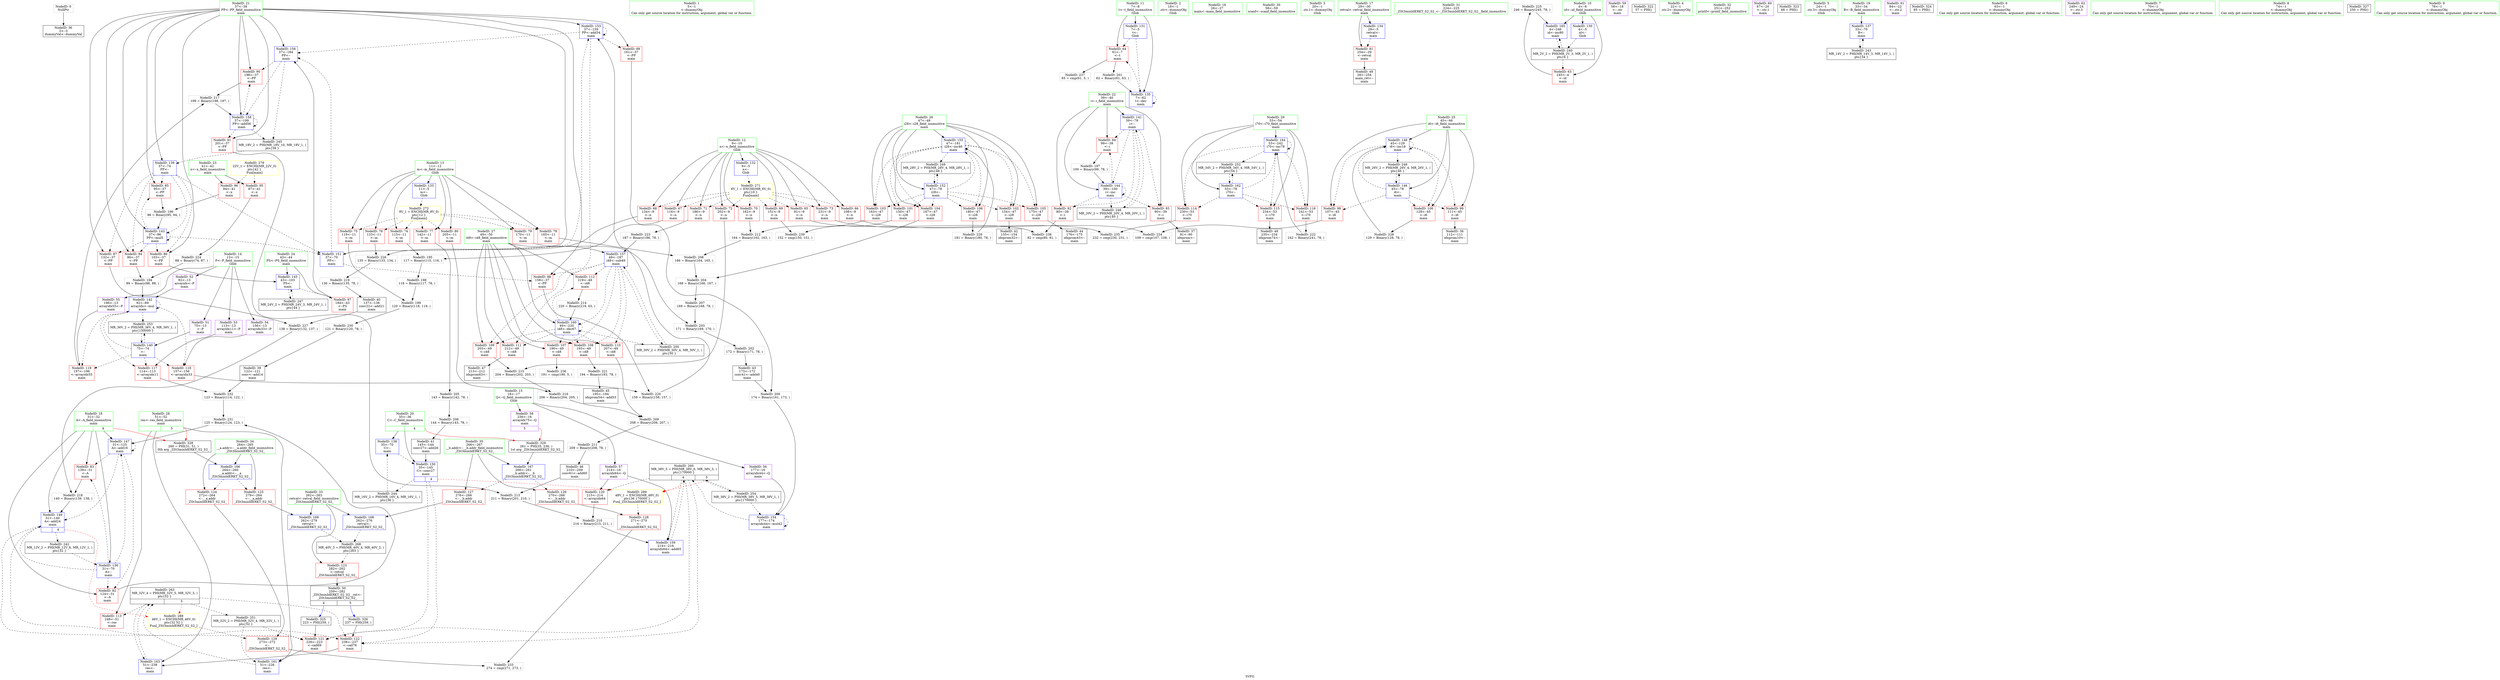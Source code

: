 digraph "SVFG" {
	label="SVFG";

	Node0x55b73edff230 [shape=record,color=grey,label="{NodeID: 0\nNullPtr}"];
	Node0x55b73edff230 -> Node0x55b73ee221e0[style=solid];
	Node0x55b73ee425a0 [shape=record,color=black,label="{NodeID: 263\nMR_32V_4 = PHI(MR_32V_5, MR_32V_3, )\npts\{52 \}\n|{|<s4>5}}"];
	Node0x55b73ee425a0 -> Node0x55b73ee239a0[style=dashed];
	Node0x55b73ee425a0 -> Node0x55b73ee28830[style=dashed];
	Node0x55b73ee425a0 -> Node0x55b73ee2aa40[style=dashed];
	Node0x55b73ee425a0 -> Node0x55b73ee3e5a0[style=dashed];
	Node0x55b73ee425a0:s4 -> Node0x55b73ee45e80[style=dashed,color=red];
	Node0x55b73ee22ca0 [shape=record,color=red,label="{NodeID: 97\n184\<--43\n\<--PS\nmain\n}"];
	Node0x55b73ee22ca0 -> Node0x55b73ee2a490[style=solid];
	Node0x55b73ee21000 [shape=record,color=green,label="{NodeID: 14\n13\<--15\nP\<--P_field_insensitive\nGlob }"];
	Node0x55b73ee21000 -> Node0x55b73ee23e60[style=solid];
	Node0x55b73ee21000 -> Node0x55b73ee23f30[style=solid];
	Node0x55b73ee21000 -> Node0x55b73ee24000[style=solid];
	Node0x55b73ee21000 -> Node0x55b73ee240d0[style=solid];
	Node0x55b73ee21000 -> Node0x55b73ee241a0[style=solid];
	Node0x55b73ee26940 [shape=record,color=grey,label="{NodeID: 194\n89 = Binary(86, 88, )\n}"];
	Node0x55b73ee26940 -> Node0x55b73ee29930[style=solid];
	Node0x55b73ee23800 [shape=record,color=red,label="{NodeID: 111\n212\<--49\n\<--i48\nmain\n}"];
	Node0x55b73ee23800 -> Node0x55b73ee22b00[style=solid];
	Node0x55b73ee21ad0 [shape=record,color=green,label="{NodeID: 28\n51\<--52\nres\<--res_field_insensitive\nmain\n|{|<s3>5}}"];
	Node0x55b73ee21ad0 -> Node0x55b73ee239a0[style=solid];
	Node0x55b73ee21ad0 -> Node0x55b73ee2a8a0[style=solid];
	Node0x55b73ee21ad0 -> Node0x55b73ee2aa40[style=solid];
	Node0x55b73ee21ad0:s3 -> Node0x55b73ee57f40[style=solid,color=red];
	Node0x55b73ee2ec40 [shape=record,color=grey,label="{NodeID: 208\n166 = Binary(164, 165, )\n}"];
	Node0x55b73ee2ec40 -> Node0x55b73ee2e640[style=solid];
	Node0x55b73ee28aa0 [shape=record,color=red,label="{NodeID: 125\n279\<--264\n\<--__a.addr\n_ZSt3minIdERKT_S2_S2_\n}"];
	Node0x55b73ee28aa0 -> Node0x55b73ee2af20[style=solid];
	Node0x55b73ee226f0 [shape=record,color=black,label="{NodeID: 42\n155\<--154\nidxprom32\<--\nmain\n}"];
	Node0x55b73ee30140 [shape=record,color=grey,label="{NodeID: 222\n242 = Binary(241, 78, )\n}"];
	Node0x55b73ee30140 -> Node0x55b73ee2ab10[style=solid];
	Node0x55b73ee296c0 [shape=record,color=blue,label="{NodeID: 139\n37\<--74\nPP\<--\nmain\n}"];
	Node0x55b73ee296c0 -> Node0x55b73ee25930[style=dashed];
	Node0x55b73ee296c0 -> Node0x55b73ee25a00[style=dashed];
	Node0x55b73ee296c0 -> Node0x55b73ee25ad0[style=dashed];
	Node0x55b73ee296c0 -> Node0x55b73ee25ba0[style=dashed];
	Node0x55b73ee296c0 -> Node0x55b73ee29a00[style=dashed];
	Node0x55b73ee296c0 -> Node0x55b73ee2a080[style=dashed];
	Node0x55b73ee24270 [shape=record,color=purple,label="{NodeID: 56\n177\<--16\narrayidx44\<--Q\nmain\n}"];
	Node0x55b73ee24270 -> Node0x55b73ee2a2f0[style=solid];
	Node0x55b73ee31640 [shape=record,color=grey,label="{NodeID: 236\n191 = cmp(190, 5, )\n}"];
	Node0x55b73ee2a220 [shape=record,color=blue,label="{NodeID: 153\n37\<--159\nPP\<--add34\nmain\n}"];
	Node0x55b73ee2a220 -> Node0x55b73ee25c70[style=dashed];
	Node0x55b73ee2a220 -> Node0x55b73ee25d40[style=dashed];
	Node0x55b73ee2a220 -> Node0x55b73ee2a220[style=dashed];
	Node0x55b73ee2a220 -> Node0x55b73ee2a490[style=dashed];
	Node0x55b73ee24dd0 [shape=record,color=red,label="{NodeID: 70\n162\<--9\n\<--n\nmain\n}"];
	Node0x55b73ee24dd0 -> Node0x55b73ee2f240[style=solid];
	Node0x55b73ee3e0a0 [shape=record,color=black,label="{NodeID: 250\nMR_30V_2 = PHI(MR_30V_4, MR_30V_1, )\npts\{50 \}\n}"];
	Node0x55b73ee3e0a0 -> Node0x55b73ee2a560[style=dashed];
	Node0x55b73ee2ad80 [shape=record,color=blue,label="{NodeID: 167\n266\<--261\n__b.addr\<--__b\n_ZSt3minIdERKT_S2_S2_\n}"];
	Node0x55b73ee2ad80 -> Node0x55b73ee28b70[style=dashed];
	Node0x55b73ee2ad80 -> Node0x55b73ee28c40[style=dashed];
	Node0x55b73ee25930 [shape=record,color=red,label="{NodeID: 84\n86\<--37\n\<--PP\nmain\n}"];
	Node0x55b73ee25930 -> Node0x55b73ee26940[style=solid];
	Node0x55b73ee02f70 [shape=record,color=green,label="{NodeID: 1\n5\<--1\n\<--dummyObj\nCan only get source location for instruction, argument, global var or function.}"];
	Node0x55b73ee22d70 [shape=record,color=red,label="{NodeID: 98\n107\<--45\n\<--i6\nmain\n}"];
	Node0x55b73ee22d70 -> Node0x55b73ee31340[style=solid];
	Node0x55b73ee21090 [shape=record,color=green,label="{NodeID: 15\n16\<--17\nQ\<--Q_field_insensitive\nGlob }"];
	Node0x55b73ee21090 -> Node0x55b73ee24270[style=solid];
	Node0x55b73ee21090 -> Node0x55b73ee24340[style=solid];
	Node0x55b73ee21090 -> Node0x55b73ee24410[style=solid];
	Node0x55b73ee26ac0 [shape=record,color=grey,label="{NodeID: 195\n117 = Binary(115, 116, )\n}"];
	Node0x55b73ee26ac0 -> Node0x55b73ee26f40[style=solid];
	Node0x55b73ee238d0 [shape=record,color=red,label="{NodeID: 112\n219\<--49\n\<--i48\nmain\n}"];
	Node0x55b73ee238d0 -> Node0x55b73ee2f540[style=solid];
	Node0x55b73ee21ba0 [shape=record,color=green,label="{NodeID: 29\n53\<--54\ni70\<--i70_field_insensitive\nmain\n}"];
	Node0x55b73ee21ba0 -> Node0x55b73ee23a70[style=solid];
	Node0x55b73ee21ba0 -> Node0x55b73ee23b40[style=solid];
	Node0x55b73ee21ba0 -> Node0x55b73ee28350[style=solid];
	Node0x55b73ee21ba0 -> Node0x55b73ee2a970[style=solid];
	Node0x55b73ee21ba0 -> Node0x55b73ee2ab10[style=solid];
	Node0x55b73ee2edc0 [shape=record,color=grey,label="{NodeID: 209\n208 = Binary(206, 207, )\n}"];
	Node0x55b73ee2edc0 -> Node0x55b73ee2f0c0[style=solid];
	Node0x55b73ee28b70 [shape=record,color=red,label="{NodeID: 126\n270\<--266\n\<--__b.addr\n_ZSt3minIdERKT_S2_S2_\n}"];
	Node0x55b73ee28b70 -> Node0x55b73ee28d10[style=solid];
	Node0x55b73ee227c0 [shape=record,color=black,label="{NodeID: 43\n173\<--172\nconv41\<--add40\nmain\n}"];
	Node0x55b73ee227c0 -> Node0x55b73ee27240[style=solid];
	Node0x55b73ee302c0 [shape=record,color=grey,label="{NodeID: 223\n187 = Binary(186, 78, )\n}"];
	Node0x55b73ee302c0 -> Node0x55b73ee2a560[style=solid];
	Node0x55b73ee29790 [shape=record,color=blue,label="{NodeID: 140\n75\<--74\n\<--\nmain\n}"];
	Node0x55b73ee29790 -> Node0x55b73ee28420[style=dashed];
	Node0x55b73ee29790 -> Node0x55b73ee284f0[style=dashed];
	Node0x55b73ee29790 -> Node0x55b73ee285c0[style=dashed];
	Node0x55b73ee29790 -> Node0x55b73ee29930[style=dashed];
	Node0x55b73ee29790 -> Node0x55b73ee3f3a0[style=dashed];
	Node0x55b73ee24340 [shape=record,color=purple,label="{NodeID: 57\n214\<--16\narrayidx64\<--Q\nmain\n}"];
	Node0x55b73ee24340 -> Node0x55b73ee28690[style=solid];
	Node0x55b73ee24340 -> Node0x55b73ee2a700[style=solid];
	Node0x55b73ee317c0 [shape=record,color=grey,label="{NodeID: 237\n65 = cmp(61, 5, )\n}"];
	Node0x55b73ee2a2f0 [shape=record,color=blue,label="{NodeID: 154\n177\<--174\narrayidx44\<--mul42\nmain\n}"];
	Node0x55b73ee2a2f0 -> Node0x55b73ee2a2f0[style=dashed];
	Node0x55b73ee2a2f0 -> Node0x55b73ee416a0[style=dashed];
	Node0x55b73ee24ea0 [shape=record,color=red,label="{NodeID: 71\n186\<--9\n\<--n\nmain\n}"];
	Node0x55b73ee24ea0 -> Node0x55b73ee302c0[style=solid];
	Node0x55b73ee3e5a0 [shape=record,color=black,label="{NodeID: 251\nMR_32V_2 = PHI(MR_32V_4, MR_32V_1, )\npts\{52 \}\n}"];
	Node0x55b73ee3e5a0 -> Node0x55b73ee28760[style=dashed];
	Node0x55b73ee3e5a0 -> Node0x55b73ee2a8a0[style=dashed];
	Node0x55b73ee2ae50 [shape=record,color=blue,label="{NodeID: 168\n262\<--276\nretval\<--\n_ZSt3minIdERKT_S2_S2_\n}"];
	Node0x55b73ee2ae50 -> Node0x55b73ee43ea0[style=dashed];
	Node0x55b73ee25a00 [shape=record,color=red,label="{NodeID: 85\n95\<--37\n\<--PP\nmain\n}"];
	Node0x55b73ee25a00 -> Node0x55b73ee26c40[style=solid];
	Node0x55b73ee020c0 [shape=record,color=green,label="{NodeID: 2\n18\<--1\n.str\<--dummyObj\nGlob }"];
	Node0x55b73ee22e40 [shape=record,color=red,label="{NodeID: 99\n111\<--45\n\<--i6\nmain\n}"];
	Node0x55b73ee22e40 -> Node0x55b73ee223b0[style=solid];
	Node0x55b73ee21120 [shape=record,color=green,label="{NodeID: 16\n26\<--27\nmain\<--main_field_insensitive\n}"];
	Node0x55b73ee456a0 [shape=record,color=yellow,style=double,label="{NodeID: 279\n22V_1 = ENCHI(MR_22V_0)\npts\{42 \}\nFun[main]}"];
	Node0x55b73ee456a0 -> Node0x55b73ee26220[style=dashed];
	Node0x55b73ee456a0 -> Node0x55b73ee22bd0[style=dashed];
	Node0x55b73ee26c40 [shape=record,color=grey,label="{NodeID: 196\n96 = Binary(95, 94, )\n}"];
	Node0x55b73ee26c40 -> Node0x55b73ee29a00[style=solid];
	Node0x55b73ee239a0 [shape=record,color=red,label="{NodeID: 113\n248\<--51\n\<--res\nmain\n}"];
	Node0x55b73ee21c70 [shape=record,color=green,label="{NodeID: 30\n58\<--59\nscanf\<--scanf_field_insensitive\n}"];
	Node0x55b73ee2ef40 [shape=record,color=grey,label="{NodeID: 210\n216 = Binary(215, 211, )\n}"];
	Node0x55b73ee2ef40 -> Node0x55b73ee2a700[style=solid];
	Node0x55b73ee28c40 [shape=record,color=red,label="{NodeID: 127\n276\<--266\n\<--__b.addr\n_ZSt3minIdERKT_S2_S2_\n}"];
	Node0x55b73ee28c40 -> Node0x55b73ee2ae50[style=solid];
	Node0x55b73ee22890 [shape=record,color=black,label="{NodeID: 44\n176\<--175\nidxprom43\<--\nmain\n}"];
	Node0x55b73ee30440 [shape=record,color=grey,label="{NodeID: 224\n88 = Binary(74, 87, )\n}"];
	Node0x55b73ee30440 -> Node0x55b73ee26940[style=solid];
	Node0x55b73ee29860 [shape=record,color=blue,label="{NodeID: 141\n39\<--78\ni\<--\nmain\n}"];
	Node0x55b73ee29860 -> Node0x55b73ee25fb0[style=dashed];
	Node0x55b73ee29860 -> Node0x55b73ee26080[style=dashed];
	Node0x55b73ee29860 -> Node0x55b73ee26150[style=dashed];
	Node0x55b73ee29860 -> Node0x55b73ee29ad0[style=dashed];
	Node0x55b73ee29860 -> Node0x55b73ee3cca0[style=dashed];
	Node0x55b73ee24410 [shape=record,color=purple,label="{NodeID: 58\n236\<--16\narrayidx75\<--Q\nmain\n|{<s0>5}}"];
	Node0x55b73ee24410:s0 -> Node0x55b73ee58180[style=solid,color=red];
	Node0x55b73ee31940 [shape=record,color=grey,label="{NodeID: 238\n82 = cmp(80, 81, )\n}"];
	Node0x55b73ee2a3c0 [shape=record,color=blue,label="{NodeID: 155\n47\<--181\ni28\<--inc46\nmain\n}"];
	Node0x55b73ee2a3c0 -> Node0x55b73ee22fe0[style=dashed];
	Node0x55b73ee2a3c0 -> Node0x55b73ee230b0[style=dashed];
	Node0x55b73ee2a3c0 -> Node0x55b73ee23180[style=dashed];
	Node0x55b73ee2a3c0 -> Node0x55b73ee23250[style=dashed];
	Node0x55b73ee2a3c0 -> Node0x55b73ee23320[style=dashed];
	Node0x55b73ee2a3c0 -> Node0x55b73ee233f0[style=dashed];
	Node0x55b73ee2a3c0 -> Node0x55b73ee2a3c0[style=dashed];
	Node0x55b73ee2a3c0 -> Node0x55b73ee3dba0[style=dashed];
	Node0x55b73ee24f70 [shape=record,color=red,label="{NodeID: 72\n202\<--9\n\<--n\nmain\n}"];
	Node0x55b73ee24f70 -> Node0x55b73ee2f6c0[style=solid];
	Node0x55b73ee3f2b0 [shape=record,color=black,label="{NodeID: 252\nMR_34V_2 = PHI(MR_34V_4, MR_34V_1, )\npts\{54 \}\n}"];
	Node0x55b73ee3f2b0 -> Node0x55b73ee2a970[style=dashed];
	Node0x55b73ee2af20 [shape=record,color=blue,label="{NodeID: 169\n262\<--279\nretval\<--\n_ZSt3minIdERKT_S2_S2_\n}"];
	Node0x55b73ee2af20 -> Node0x55b73ee43ea0[style=dashed];
	Node0x55b73ee25ad0 [shape=record,color=red,label="{NodeID: 86\n103\<--37\n\<--PP\nmain\n}"];
	Node0x55b73ee25ad0 -> Node0x55b73ee29ba0[style=solid];
	Node0x55b73ee02150 [shape=record,color=green,label="{NodeID: 3\n20\<--1\n.str.1\<--dummyObj\nGlob }"];
	Node0x55b73ee22f10 [shape=record,color=red,label="{NodeID: 100\n128\<--45\n\<--i6\nmain\n}"];
	Node0x55b73ee22f10 -> Node0x55b73ee30a40[style=solid];
	Node0x55b73ee211e0 [shape=record,color=green,label="{NodeID: 17\n29\<--30\nretval\<--retval_field_insensitive\nmain\n}"];
	Node0x55b73ee211e0 -> Node0x55b73ee256c0[style=solid];
	Node0x55b73ee211e0 -> Node0x55b73ee292b0[style=solid];
	Node0x55b73ee26dc0 [shape=record,color=grey,label="{NodeID: 197\n100 = Binary(99, 78, )\n}"];
	Node0x55b73ee26dc0 -> Node0x55b73ee29ad0[style=solid];
	Node0x55b73ee23a70 [shape=record,color=red,label="{NodeID: 114\n230\<--53\n\<--i70\nmain\n}"];
	Node0x55b73ee23a70 -> Node0x55b73ee314c0[style=solid];
	Node0x55b73ee21d70 [shape=record,color=green,label="{NodeID: 31\n224\<--225\n_ZSt3minIdERKT_S2_S2_\<--_ZSt3minIdERKT_S2_S2__field_insensitive\n}"];
	Node0x55b73ee2f0c0 [shape=record,color=grey,label="{NodeID: 211\n209 = Binary(208, 78, )\n}"];
	Node0x55b73ee2f0c0 -> Node0x55b73ee22a30[style=solid];
	Node0x55b73ee28d10 [shape=record,color=red,label="{NodeID: 128\n271\<--270\n\<--\n_ZSt3minIdERKT_S2_S2_\n}"];
	Node0x55b73ee28d10 -> Node0x55b73ee311c0[style=solid];
	Node0x55b73ee22960 [shape=record,color=black,label="{NodeID: 45\n195\<--194\nidxprom54\<--add53\nmain\n}"];
	Node0x55b73ee305c0 [shape=record,color=grey,label="{NodeID: 225\n246 = Binary(245, 78, )\n}"];
	Node0x55b73ee305c0 -> Node0x55b73ee2abe0[style=solid];
	Node0x55b73ee29930 [shape=record,color=blue,label="{NodeID: 142\n92\<--89\narrayidx\<--mul\nmain\n}"];
	Node0x55b73ee29930 -> Node0x55b73ee28420[style=dashed];
	Node0x55b73ee29930 -> Node0x55b73ee284f0[style=dashed];
	Node0x55b73ee29930 -> Node0x55b73ee285c0[style=dashed];
	Node0x55b73ee29930 -> Node0x55b73ee29930[style=dashed];
	Node0x55b73ee29930 -> Node0x55b73ee3f3a0[style=dashed];
	Node0x55b73ee244e0 [shape=record,color=purple,label="{NodeID: 59\n56\<--18\n\<--.str\nmain\n}"];
	Node0x55b73eb94930 [shape=record,color=black,label="{NodeID: 322\n57 = PHI()\n}"];
	Node0x55b73ee31ac0 [shape=record,color=grey,label="{NodeID: 239\n152 = cmp(150, 151, )\n}"];
	Node0x55b73ee2a490 [shape=record,color=blue,label="{NodeID: 156\n37\<--184\nPP\<--\nmain\n}"];
	Node0x55b73ee2a490 -> Node0x55b73ee25e10[style=dashed];
	Node0x55b73ee2a490 -> Node0x55b73ee2a630[style=dashed];
	Node0x55b73ee2a490 -> Node0x55b73ee3c7a0[style=dashed];
	Node0x55b73ee25040 [shape=record,color=red,label="{NodeID: 73\n231\<--9\n\<--n\nmain\n}"];
	Node0x55b73ee25040 -> Node0x55b73ee314c0[style=solid];
	Node0x55b73ee3f3a0 [shape=record,color=black,label="{NodeID: 253\nMR_36V_2 = PHI(MR_36V_4, MR_36V_1, )\npts\{150000 \}\n}"];
	Node0x55b73ee3f3a0 -> Node0x55b73ee29790[style=dashed];
	Node0x55b73ee25ba0 [shape=record,color=red,label="{NodeID: 87\n132\<--37\n\<--PP\nmain\n}"];
	Node0x55b73ee25ba0 -> Node0x55b73ee308c0[style=solid];
	Node0x55b73ee021e0 [shape=record,color=green,label="{NodeID: 4\n22\<--1\n.str.2\<--dummyObj\nGlob }"];
	Node0x55b73ee22fe0 [shape=record,color=red,label="{NodeID: 101\n150\<--47\n\<--i28\nmain\n}"];
	Node0x55b73ee22fe0 -> Node0x55b73ee31ac0[style=solid];
	Node0x55b73ee212b0 [shape=record,color=green,label="{NodeID: 18\n31\<--32\nA\<--A_field_insensitive\nmain\n|{|<s5>4}}"];
	Node0x55b73ee212b0 -> Node0x55b73ee25790[style=solid];
	Node0x55b73ee212b0 -> Node0x55b73ee25860[style=solid];
	Node0x55b73ee212b0 -> Node0x55b73ee29450[style=solid];
	Node0x55b73ee212b0 -> Node0x55b73ee29d40[style=solid];
	Node0x55b73ee212b0 -> Node0x55b73ee29ee0[style=solid];
	Node0x55b73ee212b0:s5 -> Node0x55b73ee57f40[style=solid,color=red];
	Node0x55b73ee26f40 [shape=record,color=grey,label="{NodeID: 198\n118 = Binary(117, 78, )\n}"];
	Node0x55b73ee26f40 -> Node0x55b73ee270c0[style=solid];
	Node0x55b73ee23b40 [shape=record,color=red,label="{NodeID: 115\n234\<--53\n\<--i70\nmain\n}"];
	Node0x55b73ee23b40 -> Node0x55b73ee23bf0[style=solid];
	Node0x55b73ee21e70 [shape=record,color=green,label="{NodeID: 32\n251\<--252\nprintf\<--printf_field_insensitive\n}"];
	Node0x55b73ee2f240 [shape=record,color=grey,label="{NodeID: 212\n164 = Binary(162, 163, )\n}"];
	Node0x55b73ee2f240 -> Node0x55b73ee2ec40[style=solid];
	Node0x55b73ee28de0 [shape=record,color=red,label="{NodeID: 129\n273\<--272\n\<--\n_ZSt3minIdERKT_S2_S2_\n}"];
	Node0x55b73ee28de0 -> Node0x55b73ee311c0[style=solid];
	Node0x55b73ee22a30 [shape=record,color=black,label="{NodeID: 46\n210\<--209\nconv61\<--add60\nmain\n}"];
	Node0x55b73ee22a30 -> Node0x55b73ee2f3c0[style=solid];
	Node0x55b73ee30740 [shape=record,color=grey,label="{NodeID: 226\n135 = Binary(133, 134, )\n}"];
	Node0x55b73ee30740 -> Node0x55b73ee2fcc0[style=solid];
	Node0x55b73ee29a00 [shape=record,color=blue,label="{NodeID: 143\n37\<--96\nPP\<--mul5\nmain\n}"];
	Node0x55b73ee29a00 -> Node0x55b73ee25930[style=dashed];
	Node0x55b73ee29a00 -> Node0x55b73ee25a00[style=dashed];
	Node0x55b73ee29a00 -> Node0x55b73ee25ad0[style=dashed];
	Node0x55b73ee29a00 -> Node0x55b73ee25ba0[style=dashed];
	Node0x55b73ee29a00 -> Node0x55b73ee29a00[style=dashed];
	Node0x55b73ee29a00 -> Node0x55b73ee2a080[style=dashed];
	Node0x55b73ee245b0 [shape=record,color=purple,label="{NodeID: 60\n67\<--20\n\<--.str.1\nmain\n}"];
	Node0x55b73ee57980 [shape=record,color=black,label="{NodeID: 323\n68 = PHI()\n}"];
	Node0x55b73ee3aea0 [shape=record,color=black,label="{NodeID: 240\nMR_2V_2 = PHI(MR_2V_3, MR_2V_1, )\npts\{6 \}\n}"];
	Node0x55b73ee3aea0 -> Node0x55b73ee24820[style=dashed];
	Node0x55b73ee3aea0 -> Node0x55b73ee2abe0[style=dashed];
	Node0x55b73ee2a560 [shape=record,color=blue,label="{NodeID: 157\n49\<--187\ni48\<--sub49\nmain\n}"];
	Node0x55b73ee2a560 -> Node0x55b73ee234c0[style=dashed];
	Node0x55b73ee2a560 -> Node0x55b73ee23590[style=dashed];
	Node0x55b73ee2a560 -> Node0x55b73ee23660[style=dashed];
	Node0x55b73ee2a560 -> Node0x55b73ee23730[style=dashed];
	Node0x55b73ee2a560 -> Node0x55b73ee23800[style=dashed];
	Node0x55b73ee2a560 -> Node0x55b73ee238d0[style=dashed];
	Node0x55b73ee2a560 -> Node0x55b73ee2a7d0[style=dashed];
	Node0x55b73ee2a560 -> Node0x55b73ee3e0a0[style=dashed];
	Node0x55b73ee25110 [shape=record,color=red,label="{NodeID: 74\n115\<--11\n\<--m\nmain\n}"];
	Node0x55b73ee25110 -> Node0x55b73ee26ac0[style=solid];
	Node0x55b73ee3f8a0 [shape=record,color=black,label="{NodeID: 254\nMR_38V_2 = PHI(MR_38V_5, MR_38V_1, )\npts\{170000 \}\n}"];
	Node0x55b73ee3f8a0 -> Node0x55b73ee2a2f0[style=dashed];
	Node0x55b73ee3f8a0 -> Node0x55b73ee416a0[style=dashed];
	Node0x55b73ee25c70 [shape=record,color=red,label="{NodeID: 88\n158\<--37\n\<--PP\nmain\n}"];
	Node0x55b73ee25c70 -> Node0x55b73ee2fe40[style=solid];
	Node0x55b73ee02270 [shape=record,color=green,label="{NodeID: 5\n24\<--1\n.str.3\<--dummyObj\nGlob }"];
	Node0x55b73ee43ea0 [shape=record,color=black,label="{NodeID: 268\nMR_40V_3 = PHI(MR_40V_4, MR_40V_2, )\npts\{263 \}\n}"];
	Node0x55b73ee43ea0 -> Node0x55b73ee28900[style=dashed];
	Node0x55b73ee230b0 [shape=record,color=red,label="{NodeID: 102\n154\<--47\n\<--i28\nmain\n}"];
	Node0x55b73ee230b0 -> Node0x55b73ee226f0[style=solid];
	Node0x55b73ee21380 [shape=record,color=green,label="{NodeID: 19\n33\<--34\nB\<--B_field_insensitive\nmain\n}"];
	Node0x55b73ee21380 -> Node0x55b73ee29520[style=solid];
	Node0x55b73ee270c0 [shape=record,color=grey,label="{NodeID: 199\n120 = Binary(118, 119, )\n}"];
	Node0x55b73ee270c0 -> Node0x55b73ee30d40[style=solid];
	Node0x55b73ee28350 [shape=record,color=red,label="{NodeID: 116\n241\<--53\n\<--i70\nmain\n}"];
	Node0x55b73ee28350 -> Node0x55b73ee30140[style=solid];
	Node0x55b73ee21f70 [shape=record,color=green,label="{NodeID: 33\n262\<--263\nretval\<--retval_field_insensitive\n_ZSt3minIdERKT_S2_S2_\n}"];
	Node0x55b73ee21f70 -> Node0x55b73ee28900[style=solid];
	Node0x55b73ee21f70 -> Node0x55b73ee2ae50[style=solid];
	Node0x55b73ee21f70 -> Node0x55b73ee2af20[style=solid];
	Node0x55b73ee2f3c0 [shape=record,color=grey,label="{NodeID: 213\n211 = Binary(201, 210, )\n}"];
	Node0x55b73ee2f3c0 -> Node0x55b73ee2ef40[style=solid];
	Node0x55b73ee28eb0 [shape=record,color=blue,label="{NodeID: 130\n4\<--5\nid\<--\nGlob }"];
	Node0x55b73ee28eb0 -> Node0x55b73ee3aea0[style=dashed];
	Node0x55b73ee22b00 [shape=record,color=black,label="{NodeID: 47\n213\<--212\nidxprom63\<--\nmain\n}"];
	Node0x55b73ee308c0 [shape=record,color=grey,label="{NodeID: 227\n138 = Binary(132, 137, )\n}"];
	Node0x55b73ee308c0 -> Node0x55b73ee2fb40[style=solid];
	Node0x55b73ee29ad0 [shape=record,color=blue,label="{NodeID: 144\n39\<--100\ni\<--inc\nmain\n}"];
	Node0x55b73ee29ad0 -> Node0x55b73ee25fb0[style=dashed];
	Node0x55b73ee29ad0 -> Node0x55b73ee26080[style=dashed];
	Node0x55b73ee29ad0 -> Node0x55b73ee26150[style=dashed];
	Node0x55b73ee29ad0 -> Node0x55b73ee29ad0[style=dashed];
	Node0x55b73ee29ad0 -> Node0x55b73ee3cca0[style=dashed];
	Node0x55b73ee24680 [shape=record,color=purple,label="{NodeID: 61\n84\<--22\n\<--.str.2\nmain\n}"];
	Node0x55b73ee57a80 [shape=record,color=black,label="{NodeID: 324\n85 = PHI()\n}"];
	Node0x55b73ee2a630 [shape=record,color=blue,label="{NodeID: 158\n37\<--199\nPP\<--add56\nmain\n}"];
	Node0x55b73ee2a630 -> Node0x55b73ee25e10[style=dashed];
	Node0x55b73ee2a630 -> Node0x55b73ee25ee0[style=dashed];
	Node0x55b73ee2a630 -> Node0x55b73ee2a630[style=dashed];
	Node0x55b73ee2a630 -> Node0x55b73ee3c7a0[style=dashed];
	Node0x55b73ee251e0 [shape=record,color=red,label="{NodeID: 75\n119\<--11\n\<--m\nmain\n}"];
	Node0x55b73ee251e0 -> Node0x55b73ee270c0[style=solid];
	Node0x55b73ee25d40 [shape=record,color=red,label="{NodeID: 89\n161\<--37\n\<--PP\nmain\n}"];
	Node0x55b73ee25d40 -> Node0x55b73ee27240[style=solid];
	Node0x55b73ee20b80 [shape=record,color=green,label="{NodeID: 6\n63\<--1\n\<--dummyObj\nCan only get source location for instruction, argument, global var or function.}"];
	Node0x55b73ee23180 [shape=record,color=red,label="{NodeID: 103\n163\<--47\n\<--i28\nmain\n}"];
	Node0x55b73ee23180 -> Node0x55b73ee2f240[style=solid];
	Node0x55b73ee21450 [shape=record,color=green,label="{NodeID: 20\n35\<--36\nC\<--C_field_insensitive\nmain\n|{|<s2>4}}"];
	Node0x55b73ee21450 -> Node0x55b73ee295f0[style=solid];
	Node0x55b73ee21450 -> Node0x55b73ee29fb0[style=solid];
	Node0x55b73ee21450:s2 -> Node0x55b73ee58180[style=solid,color=red];
	Node0x55b73ee27240 [shape=record,color=grey,label="{NodeID: 200\n174 = Binary(161, 173, )\n}"];
	Node0x55b73ee27240 -> Node0x55b73ee2a2f0[style=solid];
	Node0x55b73ee28420 [shape=record,color=red,label="{NodeID: 117\n114\<--113\n\<--arrayidx11\nmain\n}"];
	Node0x55b73ee28420 -> Node0x55b73ee31040[style=solid];
	Node0x55b73ee22040 [shape=record,color=green,label="{NodeID: 34\n264\<--265\n__a.addr\<--__a.addr_field_insensitive\n_ZSt3minIdERKT_S2_S2_\n}"];
	Node0x55b73ee22040 -> Node0x55b73ee289d0[style=solid];
	Node0x55b73ee22040 -> Node0x55b73ee28aa0[style=solid];
	Node0x55b73ee22040 -> Node0x55b73ee2acb0[style=solid];
	Node0x55b73ee2f540 [shape=record,color=grey,label="{NodeID: 214\n220 = Binary(219, 63, )\n}"];
	Node0x55b73ee2f540 -> Node0x55b73ee2a7d0[style=solid];
	Node0x55b73ee28fb0 [shape=record,color=blue,label="{NodeID: 131\n7\<--5\nt\<--\nGlob }"];
	Node0x55b73ee28fb0 -> Node0x55b73ee248f0[style=dashed];
	Node0x55b73ee28fb0 -> Node0x55b73ee29380[style=dashed];
	Node0x55b73ee23bf0 [shape=record,color=black,label="{NodeID: 48\n235\<--234\nidxprom74\<--\nmain\n}"];
	Node0x55b73ee30a40 [shape=record,color=grey,label="{NodeID: 228\n129 = Binary(128, 78, )\n}"];
	Node0x55b73ee30a40 -> Node0x55b73ee29e10[style=solid];
	Node0x55b73ee29ba0 [shape=record,color=blue,label="{NodeID: 145\n43\<--103\nPS\<--\nmain\n}"];
	Node0x55b73ee29ba0 -> Node0x55b73ee22ca0[style=dashed];
	Node0x55b73ee29ba0 -> Node0x55b73ee3d1a0[style=dashed];
	Node0x55b73ee24750 [shape=record,color=purple,label="{NodeID: 62\n249\<--24\n\<--.str.3\nmain\n}"];
	Node0x55b73ee57b80 [shape=record,color=black,label="{NodeID: 325\n223 = PHI(259, )\n}"];
	Node0x55b73ee57b80 -> Node0x55b73ee28760[style=solid];
	Node0x55b73ee3b8a0 [shape=record,color=black,label="{NodeID: 242\nMR_12V_2 = PHI(MR_12V_6, MR_12V_1, )\npts\{32 \}\n}"];
	Node0x55b73ee3b8a0 -> Node0x55b73ee29450[style=dashed];
	Node0x55b73ee2a700 [shape=record,color=blue,label="{NodeID: 159\n214\<--216\narrayidx64\<--add65\nmain\n}"];
	Node0x55b73ee2a700 -> Node0x55b73ee416a0[style=dashed];
	Node0x55b73ee252b0 [shape=record,color=red,label="{NodeID: 76\n133\<--11\n\<--m\nmain\n}"];
	Node0x55b73ee252b0 -> Node0x55b73ee30740[style=solid];
	Node0x55b73ee25e10 [shape=record,color=red,label="{NodeID: 90\n198\<--37\n\<--PP\nmain\n}"];
	Node0x55b73ee25e10 -> Node0x55b73ee2f9c0[style=solid];
	Node0x55b73ee20c10 [shape=record,color=green,label="{NodeID: 7\n70\<--1\n\<--dummyObj\nCan only get source location for instruction, argument, global var or function.}"];
	Node0x55b73ee23250 [shape=record,color=red,label="{NodeID: 104\n167\<--47\n\<--i28\nmain\n}"];
	Node0x55b73ee23250 -> Node0x55b73ee2e640[style=solid];
	Node0x55b73ee21520 [shape=record,color=green,label="{NodeID: 21\n37\<--38\nPP\<--PP_field_insensitive\nmain\n}"];
	Node0x55b73ee21520 -> Node0x55b73ee25930[style=solid];
	Node0x55b73ee21520 -> Node0x55b73ee25a00[style=solid];
	Node0x55b73ee21520 -> Node0x55b73ee25ad0[style=solid];
	Node0x55b73ee21520 -> Node0x55b73ee25ba0[style=solid];
	Node0x55b73ee21520 -> Node0x55b73ee25c70[style=solid];
	Node0x55b73ee21520 -> Node0x55b73ee25d40[style=solid];
	Node0x55b73ee21520 -> Node0x55b73ee25e10[style=solid];
	Node0x55b73ee21520 -> Node0x55b73ee25ee0[style=solid];
	Node0x55b73ee21520 -> Node0x55b73ee296c0[style=solid];
	Node0x55b73ee21520 -> Node0x55b73ee29a00[style=solid];
	Node0x55b73ee21520 -> Node0x55b73ee2a080[style=solid];
	Node0x55b73ee21520 -> Node0x55b73ee2a220[style=solid];
	Node0x55b73ee21520 -> Node0x55b73ee2a490[style=solid];
	Node0x55b73ee21520 -> Node0x55b73ee2a630[style=solid];
	Node0x55b73ee2e1c0 [shape=record,color=grey,label="{NodeID: 201\n62 = Binary(61, 63, )\n}"];
	Node0x55b73ee2e1c0 -> Node0x55b73ee29380[style=solid];
	Node0x55b73ee284f0 [shape=record,color=red,label="{NodeID: 118\n157\<--156\n\<--arrayidx33\nmain\n}"];
	Node0x55b73ee284f0 -> Node0x55b73ee2fe40[style=solid];
	Node0x55b73ee22110 [shape=record,color=green,label="{NodeID: 35\n266\<--267\n__b.addr\<--__b.addr_field_insensitive\n_ZSt3minIdERKT_S2_S2_\n}"];
	Node0x55b73ee22110 -> Node0x55b73ee28b70[style=solid];
	Node0x55b73ee22110 -> Node0x55b73ee28c40[style=solid];
	Node0x55b73ee22110 -> Node0x55b73ee2ad80[style=solid];
	Node0x55b73ee2f6c0 [shape=record,color=grey,label="{NodeID: 215\n204 = Binary(202, 203, )\n}"];
	Node0x55b73ee2f6c0 -> Node0x55b73ee2f840[style=solid];
	Node0x55b73ee290b0 [shape=record,color=blue,label="{NodeID: 132\n9\<--5\nn\<--\nGlob }"];
	Node0x55b73ee290b0 -> Node0x55b73ee44fa0[style=dashed];
	Node0x55b73ee23cc0 [shape=record,color=black,label="{NodeID: 49\n28\<--254\nmain_ret\<--\nmain\n}"];
	Node0x55b73ee30bc0 [shape=record,color=grey,label="{NodeID: 229\n181 = Binary(180, 78, )\n}"];
	Node0x55b73ee30bc0 -> Node0x55b73ee2a3c0[style=solid];
	Node0x55b73ee29c70 [shape=record,color=blue,label="{NodeID: 146\n45\<--78\ni6\<--\nmain\n}"];
	Node0x55b73ee29c70 -> Node0x55b73ee22d70[style=dashed];
	Node0x55b73ee29c70 -> Node0x55b73ee22e40[style=dashed];
	Node0x55b73ee29c70 -> Node0x55b73ee22f10[style=dashed];
	Node0x55b73ee29c70 -> Node0x55b73ee29e10[style=dashed];
	Node0x55b73ee29c70 -> Node0x55b73ee3d6a0[style=dashed];
	Node0x55b73ee24820 [shape=record,color=red,label="{NodeID: 63\n245\<--4\n\<--id\nmain\n}"];
	Node0x55b73ee24820 -> Node0x55b73ee305c0[style=solid];
	Node0x55b73ee57d70 [shape=record,color=black,label="{NodeID: 326\n237 = PHI(259, )\n}"];
	Node0x55b73ee57d70 -> Node0x55b73ee28830[style=solid];
	Node0x55b73ee3bda0 [shape=record,color=black,label="{NodeID: 243\nMR_14V_2 = PHI(MR_14V_3, MR_14V_1, )\npts\{34 \}\n}"];
	Node0x55b73ee3bda0 -> Node0x55b73ee29520[style=dashed];
	Node0x55b73ee2a7d0 [shape=record,color=blue,label="{NodeID: 160\n49\<--220\ni48\<--dec67\nmain\n}"];
	Node0x55b73ee2a7d0 -> Node0x55b73ee234c0[style=dashed];
	Node0x55b73ee2a7d0 -> Node0x55b73ee23590[style=dashed];
	Node0x55b73ee2a7d0 -> Node0x55b73ee23660[style=dashed];
	Node0x55b73ee2a7d0 -> Node0x55b73ee23730[style=dashed];
	Node0x55b73ee2a7d0 -> Node0x55b73ee23800[style=dashed];
	Node0x55b73ee2a7d0 -> Node0x55b73ee238d0[style=dashed];
	Node0x55b73ee2a7d0 -> Node0x55b73ee2a7d0[style=dashed];
	Node0x55b73ee2a7d0 -> Node0x55b73ee3e0a0[style=dashed];
	Node0x55b73ee25380 [shape=record,color=red,label="{NodeID: 77\n142\<--11\n\<--m\nmain\n}"];
	Node0x55b73ee25380 -> Node0x55b73ee2e7c0[style=solid];
	Node0x55b73ee25ee0 [shape=record,color=red,label="{NodeID: 91\n201\<--37\n\<--PP\nmain\n}"];
	Node0x55b73ee25ee0 -> Node0x55b73ee2f3c0[style=solid];
	Node0x55b73ee20ca0 [shape=record,color=green,label="{NodeID: 8\n74\<--1\n\<--dummyObj\nCan only get source location for instruction, argument, global var or function.}"];
	Node0x55b73ee44fa0 [shape=record,color=yellow,style=double,label="{NodeID: 271\n6V_1 = ENCHI(MR_6V_0)\npts\{10 \}\nFun[main]}"];
	Node0x55b73ee44fa0 -> Node0x55b73ee249c0[style=dashed];
	Node0x55b73ee44fa0 -> Node0x55b73ee24a90[style=dashed];
	Node0x55b73ee44fa0 -> Node0x55b73ee24b60[style=dashed];
	Node0x55b73ee44fa0 -> Node0x55b73ee24c30[style=dashed];
	Node0x55b73ee44fa0 -> Node0x55b73ee24d00[style=dashed];
	Node0x55b73ee44fa0 -> Node0x55b73ee24dd0[style=dashed];
	Node0x55b73ee44fa0 -> Node0x55b73ee24ea0[style=dashed];
	Node0x55b73ee44fa0 -> Node0x55b73ee24f70[style=dashed];
	Node0x55b73ee44fa0 -> Node0x55b73ee25040[style=dashed];
	Node0x55b73ee23320 [shape=record,color=red,label="{NodeID: 105\n175\<--47\n\<--i28\nmain\n}"];
	Node0x55b73ee23320 -> Node0x55b73ee22890[style=solid];
	Node0x55b73ee215f0 [shape=record,color=green,label="{NodeID: 22\n39\<--40\ni\<--i_field_insensitive\nmain\n}"];
	Node0x55b73ee215f0 -> Node0x55b73ee25fb0[style=solid];
	Node0x55b73ee215f0 -> Node0x55b73ee26080[style=solid];
	Node0x55b73ee215f0 -> Node0x55b73ee26150[style=solid];
	Node0x55b73ee215f0 -> Node0x55b73ee29860[style=solid];
	Node0x55b73ee215f0 -> Node0x55b73ee29ad0[style=solid];
	Node0x55b73ee2e340 [shape=record,color=grey,label="{NodeID: 202\n172 = Binary(171, 78, )\n}"];
	Node0x55b73ee2e340 -> Node0x55b73ee227c0[style=solid];
	Node0x55b73ee285c0 [shape=record,color=red,label="{NodeID: 119\n197\<--196\n\<--arrayidx55\nmain\n}"];
	Node0x55b73ee285c0 -> Node0x55b73ee2f9c0[style=solid];
	Node0x55b73ee221e0 [shape=record,color=black,label="{NodeID: 36\n2\<--3\ndummyVal\<--dummyVal\n}"];
	Node0x55b73ee2f840 [shape=record,color=grey,label="{NodeID: 216\n206 = Binary(204, 205, )\n}"];
	Node0x55b73ee2f840 -> Node0x55b73ee2edc0[style=solid];
	Node0x55b73ee291b0 [shape=record,color=blue,label="{NodeID: 133\n11\<--5\nm\<--\nGlob }"];
	Node0x55b73ee291b0 -> Node0x55b73ee45080[style=dashed];
	Node0x55b73ee23d90 [shape=record,color=black,label="{NodeID: 50\n259\<--282\n_ZSt3minIdERKT_S2_S2__ret\<--\n_ZSt3minIdERKT_S2_S2_\n|{<s0>4|<s1>5}}"];
	Node0x55b73ee23d90:s0 -> Node0x55b73ee57b80[style=solid,color=blue];
	Node0x55b73ee23d90:s1 -> Node0x55b73ee57d70[style=solid,color=blue];
	Node0x55b73ee30d40 [shape=record,color=grey,label="{NodeID: 230\n121 = Binary(120, 78, )\n}"];
	Node0x55b73ee30d40 -> Node0x55b73ee22480[style=solid];
	Node0x55b73ee29d40 [shape=record,color=blue,label="{NodeID: 147\n31\<--125\nA\<--add16\nmain\n}"];
	Node0x55b73ee29d40 -> Node0x55b73ee25790[style=dashed];
	Node0x55b73ee29d40 -> Node0x55b73ee25860[style=dashed];
	Node0x55b73ee29d40 -> Node0x55b73ee29d40[style=dashed];
	Node0x55b73ee29d40 -> Node0x55b73ee29ee0[style=dashed];
	Node0x55b73ee248f0 [shape=record,color=red,label="{NodeID: 64\n61\<--7\n\<--t\nmain\n}"];
	Node0x55b73ee248f0 -> Node0x55b73ee2e1c0[style=solid];
	Node0x55b73ee248f0 -> Node0x55b73ee317c0[style=solid];
	Node0x55b73ee57e70 [shape=record,color=black,label="{NodeID: 327\n250 = PHI()\n}"];
	Node0x55b73ee3c2a0 [shape=record,color=black,label="{NodeID: 244\nMR_16V_2 = PHI(MR_16V_4, MR_16V_1, )\npts\{36 \}\n}"];
	Node0x55b73ee3c2a0 -> Node0x55b73ee295f0[style=dashed];
	Node0x55b73ee2a8a0 [shape=record,color=blue,label="{NodeID: 161\n51\<--226\nres\<--\nmain\n}"];
	Node0x55b73ee2a8a0 -> Node0x55b73ee425a0[style=dashed];
	Node0x55b73ee25450 [shape=record,color=red,label="{NodeID: 78\n165\<--11\n\<--m\nmain\n}"];
	Node0x55b73ee25450 -> Node0x55b73ee2ec40[style=solid];
	Node0x55b73ee25fb0 [shape=record,color=red,label="{NodeID: 92\n80\<--39\n\<--i\nmain\n}"];
	Node0x55b73ee25fb0 -> Node0x55b73ee31940[style=solid];
	Node0x55b73ee20d30 [shape=record,color=green,label="{NodeID: 9\n78\<--1\n\<--dummyObj\nCan only get source location for instruction, argument, global var or function.}"];
	Node0x55b73ee45080 [shape=record,color=yellow,style=double,label="{NodeID: 272\n8V_1 = ENCHI(MR_8V_0)\npts\{12 \}\nFun[main]}"];
	Node0x55b73ee45080 -> Node0x55b73ee25110[style=dashed];
	Node0x55b73ee45080 -> Node0x55b73ee251e0[style=dashed];
	Node0x55b73ee45080 -> Node0x55b73ee252b0[style=dashed];
	Node0x55b73ee45080 -> Node0x55b73ee25380[style=dashed];
	Node0x55b73ee45080 -> Node0x55b73ee25450[style=dashed];
	Node0x55b73ee45080 -> Node0x55b73ee25520[style=dashed];
	Node0x55b73ee45080 -> Node0x55b73ee255f0[style=dashed];
	Node0x55b73ee233f0 [shape=record,color=red,label="{NodeID: 106\n180\<--47\n\<--i28\nmain\n}"];
	Node0x55b73ee233f0 -> Node0x55b73ee30bc0[style=solid];
	Node0x55b73ee216c0 [shape=record,color=green,label="{NodeID: 23\n41\<--42\nx\<--x_field_insensitive\nmain\n}"];
	Node0x55b73ee216c0 -> Node0x55b73ee26220[style=solid];
	Node0x55b73ee216c0 -> Node0x55b73ee22bd0[style=solid];
	Node0x55b73ee2e4c0 [shape=record,color=grey,label="{NodeID: 203\n171 = Binary(169, 170, )\n}"];
	Node0x55b73ee2e4c0 -> Node0x55b73ee2e340[style=solid];
	Node0x55b73ee28690 [shape=record,color=red,label="{NodeID: 120\n215\<--214\n\<--arrayidx64\nmain\n}"];
	Node0x55b73ee28690 -> Node0x55b73ee2ef40[style=solid];
	Node0x55b73ee222e0 [shape=record,color=black,label="{NodeID: 37\n91\<--90\nidxprom\<--\nmain\n}"];
	Node0x55b73ee2f9c0 [shape=record,color=grey,label="{NodeID: 217\n199 = Binary(198, 197, )\n}"];
	Node0x55b73ee2f9c0 -> Node0x55b73ee2a630[style=solid];
	Node0x55b73ee292b0 [shape=record,color=blue,label="{NodeID: 134\n29\<--5\nretval\<--\nmain\n}"];
	Node0x55b73ee292b0 -> Node0x55b73ee256c0[style=dashed];
	Node0x55b73ee23e60 [shape=record,color=purple,label="{NodeID: 51\n75\<--13\n\<--P\nmain\n}"];
	Node0x55b73ee23e60 -> Node0x55b73ee29790[style=solid];
	Node0x55b73ee30ec0 [shape=record,color=grey,label="{NodeID: 231\n125 = Binary(124, 123, )\n}"];
	Node0x55b73ee30ec0 -> Node0x55b73ee29d40[style=solid];
	Node0x55b73ee29e10 [shape=record,color=blue,label="{NodeID: 148\n45\<--129\ni6\<--inc18\nmain\n}"];
	Node0x55b73ee29e10 -> Node0x55b73ee22d70[style=dashed];
	Node0x55b73ee29e10 -> Node0x55b73ee22e40[style=dashed];
	Node0x55b73ee29e10 -> Node0x55b73ee22f10[style=dashed];
	Node0x55b73ee29e10 -> Node0x55b73ee29e10[style=dashed];
	Node0x55b73ee29e10 -> Node0x55b73ee3d6a0[style=dashed];
	Node0x55b73ee249c0 [shape=record,color=red,label="{NodeID: 65\n81\<--9\n\<--n\nmain\n}"];
	Node0x55b73ee249c0 -> Node0x55b73ee31940[style=solid];
	Node0x55b73ee57f40 [shape=record,color=black,label="{NodeID: 328\n260 = PHI(31, 51, )\n0th arg _ZSt3minIdERKT_S2_S2_ }"];
	Node0x55b73ee57f40 -> Node0x55b73ee2acb0[style=solid];
	Node0x55b73ee3c7a0 [shape=record,color=black,label="{NodeID: 245\nMR_18V_2 = PHI(MR_18V_10, MR_18V_1, )\npts\{38 \}\n}"];
	Node0x55b73ee3c7a0 -> Node0x55b73ee296c0[style=dashed];
	Node0x55b73ee2a970 [shape=record,color=blue,label="{NodeID: 162\n53\<--78\ni70\<--\nmain\n}"];
	Node0x55b73ee2a970 -> Node0x55b73ee23a70[style=dashed];
	Node0x55b73ee2a970 -> Node0x55b73ee23b40[style=dashed];
	Node0x55b73ee2a970 -> Node0x55b73ee28350[style=dashed];
	Node0x55b73ee2a970 -> Node0x55b73ee2ab10[style=dashed];
	Node0x55b73ee2a970 -> Node0x55b73ee3f2b0[style=dashed];
	Node0x55b73ee25520 [shape=record,color=red,label="{NodeID: 79\n170\<--11\n\<--m\nmain\n}"];
	Node0x55b73ee25520 -> Node0x55b73ee2e4c0[style=solid];
	Node0x55b73ee26080 [shape=record,color=red,label="{NodeID: 93\n90\<--39\n\<--i\nmain\n}"];
	Node0x55b73ee26080 -> Node0x55b73ee222e0[style=solid];
	Node0x55b73ee20dc0 [shape=record,color=green,label="{NodeID: 10\n4\<--6\nid\<--id_field_insensitive\nGlob }"];
	Node0x55b73ee20dc0 -> Node0x55b73ee24820[style=solid];
	Node0x55b73ee20dc0 -> Node0x55b73ee28eb0[style=solid];
	Node0x55b73ee20dc0 -> Node0x55b73ee2abe0[style=solid];
	Node0x55b73ee234c0 [shape=record,color=red,label="{NodeID: 107\n190\<--49\n\<--i48\nmain\n}"];
	Node0x55b73ee234c0 -> Node0x55b73ee31640[style=solid];
	Node0x55b73ee21790 [shape=record,color=green,label="{NodeID: 24\n43\<--44\nPS\<--PS_field_insensitive\nmain\n}"];
	Node0x55b73ee21790 -> Node0x55b73ee22ca0[style=solid];
	Node0x55b73ee21790 -> Node0x55b73ee29ba0[style=solid];
	Node0x55b73ee2e640 [shape=record,color=grey,label="{NodeID: 204\n168 = Binary(166, 167, )\n}"];
	Node0x55b73ee2e640 -> Node0x55b73ee2eac0[style=solid];
	Node0x55b73ee28760 [shape=record,color=red,label="{NodeID: 121\n226\<--223\n\<--call69\nmain\n}"];
	Node0x55b73ee28760 -> Node0x55b73ee2a8a0[style=solid];
	Node0x55b73ee223b0 [shape=record,color=black,label="{NodeID: 38\n112\<--111\nidxprom10\<--\nmain\n}"];
	Node0x55b73ee2fb40 [shape=record,color=grey,label="{NodeID: 218\n140 = Binary(139, 138, )\n}"];
	Node0x55b73ee2fb40 -> Node0x55b73ee29ee0[style=solid];
	Node0x55b73ee29380 [shape=record,color=blue,label="{NodeID: 135\n7\<--62\nt\<--dec\nmain\n}"];
	Node0x55b73ee29380 -> Node0x55b73ee248f0[style=dashed];
	Node0x55b73ee29380 -> Node0x55b73ee29380[style=dashed];
	Node0x55b73ee23f30 [shape=record,color=purple,label="{NodeID: 52\n92\<--13\narrayidx\<--P\nmain\n}"];
	Node0x55b73ee23f30 -> Node0x55b73ee29930[style=solid];
	Node0x55b73ee31040 [shape=record,color=grey,label="{NodeID: 232\n123 = Binary(114, 122, )\n}"];
	Node0x55b73ee31040 -> Node0x55b73ee30ec0[style=solid];
	Node0x55b73ee29ee0 [shape=record,color=blue,label="{NodeID: 149\n31\<--140\nA\<--add24\nmain\n|{|<s3>4}}"];
	Node0x55b73ee29ee0 -> Node0x55b73ee28760[style=dashed];
	Node0x55b73ee29ee0 -> Node0x55b73ee28830[style=dashed];
	Node0x55b73ee29ee0 -> Node0x55b73ee3b8a0[style=dashed];
	Node0x55b73ee29ee0:s3 -> Node0x55b73ee45e80[style=dashed,color=red];
	Node0x55b73ee24a90 [shape=record,color=red,label="{NodeID: 66\n108\<--9\n\<--n\nmain\n}"];
	Node0x55b73ee24a90 -> Node0x55b73ee31340[style=solid];
	Node0x55b73ee58180 [shape=record,color=black,label="{NodeID: 329\n261 = PHI(35, 236, )\n1st arg _ZSt3minIdERKT_S2_S2_ }"];
	Node0x55b73ee58180 -> Node0x55b73ee2ad80[style=solid];
	Node0x55b73ee3cca0 [shape=record,color=black,label="{NodeID: 246\nMR_20V_2 = PHI(MR_20V_4, MR_20V_1, )\npts\{40 \}\n}"];
	Node0x55b73ee3cca0 -> Node0x55b73ee29860[style=dashed];
	Node0x55b73ee2aa40 [shape=record,color=blue,label="{NodeID: 163\n51\<--238\nres\<--\nmain\n}"];
	Node0x55b73ee2aa40 -> Node0x55b73ee425a0[style=dashed];
	Node0x55b73ee255f0 [shape=record,color=red,label="{NodeID: 80\n205\<--11\n\<--m\nmain\n}"];
	Node0x55b73ee255f0 -> Node0x55b73ee2f840[style=solid];
	Node0x55b73ee416a0 [shape=record,color=black,label="{NodeID: 260\nMR_38V_5 = PHI(MR_38V_6, MR_38V_3, )\npts\{170000 \}\n|{|<s5>4|<s6>5}}"];
	Node0x55b73ee416a0 -> Node0x55b73ee28690[style=dashed];
	Node0x55b73ee416a0 -> Node0x55b73ee28760[style=dashed];
	Node0x55b73ee416a0 -> Node0x55b73ee28830[style=dashed];
	Node0x55b73ee416a0 -> Node0x55b73ee2a700[style=dashed];
	Node0x55b73ee416a0 -> Node0x55b73ee3f8a0[style=dashed];
	Node0x55b73ee416a0:s5 -> Node0x55b73ee45f90[style=dashed,color=red];
	Node0x55b73ee416a0:s6 -> Node0x55b73ee45f90[style=dashed,color=red];
	Node0x55b73ee26150 [shape=record,color=red,label="{NodeID: 94\n99\<--39\n\<--i\nmain\n}"];
	Node0x55b73ee26150 -> Node0x55b73ee26dc0[style=solid];
	Node0x55b73ee20e50 [shape=record,color=green,label="{NodeID: 11\n7\<--8\nt\<--t_field_insensitive\nGlob }"];
	Node0x55b73ee20e50 -> Node0x55b73ee248f0[style=solid];
	Node0x55b73ee20e50 -> Node0x55b73ee28fb0[style=solid];
	Node0x55b73ee20e50 -> Node0x55b73ee29380[style=solid];
	Node0x55b73ee23590 [shape=record,color=red,label="{NodeID: 108\n193\<--49\n\<--i48\nmain\n}"];
	Node0x55b73ee23590 -> Node0x55b73ee2ffc0[style=solid];
	Node0x55b73ee21860 [shape=record,color=green,label="{NodeID: 25\n45\<--46\ni6\<--i6_field_insensitive\nmain\n}"];
	Node0x55b73ee21860 -> Node0x55b73ee22d70[style=solid];
	Node0x55b73ee21860 -> Node0x55b73ee22e40[style=solid];
	Node0x55b73ee21860 -> Node0x55b73ee22f10[style=solid];
	Node0x55b73ee21860 -> Node0x55b73ee29c70[style=solid];
	Node0x55b73ee21860 -> Node0x55b73ee29e10[style=solid];
	Node0x55b73ee45e80 [shape=record,color=yellow,style=double,label="{NodeID: 288\n46V_1 = ENCHI(MR_46V_0)\npts\{32 52 \}\nFun[_ZSt3minIdERKT_S2_S2_]}"];
	Node0x55b73ee45e80 -> Node0x55b73ee28de0[style=dashed];
	Node0x55b73ee2e7c0 [shape=record,color=grey,label="{NodeID: 205\n143 = Binary(142, 78, )\n}"];
	Node0x55b73ee2e7c0 -> Node0x55b73ee2e940[style=solid];
	Node0x55b73ee28830 [shape=record,color=red,label="{NodeID: 122\n238\<--237\n\<--call76\nmain\n}"];
	Node0x55b73ee28830 -> Node0x55b73ee2aa40[style=solid];
	Node0x55b73ee22480 [shape=record,color=black,label="{NodeID: 39\n122\<--121\nconv\<--add14\nmain\n}"];
	Node0x55b73ee22480 -> Node0x55b73ee31040[style=solid];
	Node0x55b73ee2fcc0 [shape=record,color=grey,label="{NodeID: 219\n136 = Binary(135, 78, )\n}"];
	Node0x55b73ee2fcc0 -> Node0x55b73ee22550[style=solid];
	Node0x55b73ee29450 [shape=record,color=blue,label="{NodeID: 136\n31\<--70\nA\<--\nmain\n}"];
	Node0x55b73ee29450 -> Node0x55b73ee25790[style=dashed];
	Node0x55b73ee29450 -> Node0x55b73ee25860[style=dashed];
	Node0x55b73ee29450 -> Node0x55b73ee29d40[style=dashed];
	Node0x55b73ee29450 -> Node0x55b73ee29ee0[style=dashed];
	Node0x55b73ee24000 [shape=record,color=purple,label="{NodeID: 53\n113\<--13\narrayidx11\<--P\nmain\n}"];
	Node0x55b73ee24000 -> Node0x55b73ee28420[style=solid];
	Node0x55b73ee311c0 [shape=record,color=grey,label="{NodeID: 233\n274 = cmp(271, 273, )\n}"];
	Node0x55b73ee29fb0 [shape=record,color=blue,label="{NodeID: 150\n35\<--145\nC\<--conv27\nmain\n|{|<s3>4}}"];
	Node0x55b73ee29fb0 -> Node0x55b73ee28760[style=dashed];
	Node0x55b73ee29fb0 -> Node0x55b73ee28830[style=dashed];
	Node0x55b73ee29fb0 -> Node0x55b73ee3c2a0[style=dashed];
	Node0x55b73ee29fb0:s3 -> Node0x55b73ee45f90[style=dashed,color=red];
	Node0x55b73ee24b60 [shape=record,color=red,label="{NodeID: 67\n116\<--9\n\<--n\nmain\n}"];
	Node0x55b73ee24b60 -> Node0x55b73ee26ac0[style=solid];
	Node0x55b73ee3d1a0 [shape=record,color=black,label="{NodeID: 247\nMR_24V_2 = PHI(MR_24V_3, MR_24V_1, )\npts\{44 \}\n}"];
	Node0x55b73ee3d1a0 -> Node0x55b73ee29ba0[style=dashed];
	Node0x55b73ee2ab10 [shape=record,color=blue,label="{NodeID: 164\n53\<--242\ni70\<--inc78\nmain\n}"];
	Node0x55b73ee2ab10 -> Node0x55b73ee23a70[style=dashed];
	Node0x55b73ee2ab10 -> Node0x55b73ee23b40[style=dashed];
	Node0x55b73ee2ab10 -> Node0x55b73ee28350[style=dashed];
	Node0x55b73ee2ab10 -> Node0x55b73ee2ab10[style=dashed];
	Node0x55b73ee2ab10 -> Node0x55b73ee3f2b0[style=dashed];
	Node0x55b73ee256c0 [shape=record,color=red,label="{NodeID: 81\n254\<--29\n\<--retval\nmain\n}"];
	Node0x55b73ee256c0 -> Node0x55b73ee23cc0[style=solid];
	Node0x55b73ee26220 [shape=record,color=red,label="{NodeID: 95\n87\<--41\n\<--x\nmain\n}"];
	Node0x55b73ee26220 -> Node0x55b73ee30440[style=solid];
	Node0x55b73ee20ee0 [shape=record,color=green,label="{NodeID: 12\n9\<--10\nn\<--n_field_insensitive\nGlob }"];
	Node0x55b73ee20ee0 -> Node0x55b73ee249c0[style=solid];
	Node0x55b73ee20ee0 -> Node0x55b73ee24a90[style=solid];
	Node0x55b73ee20ee0 -> Node0x55b73ee24b60[style=solid];
	Node0x55b73ee20ee0 -> Node0x55b73ee24c30[style=solid];
	Node0x55b73ee20ee0 -> Node0x55b73ee24d00[style=solid];
	Node0x55b73ee20ee0 -> Node0x55b73ee24dd0[style=solid];
	Node0x55b73ee20ee0 -> Node0x55b73ee24ea0[style=solid];
	Node0x55b73ee20ee0 -> Node0x55b73ee24f70[style=solid];
	Node0x55b73ee20ee0 -> Node0x55b73ee25040[style=solid];
	Node0x55b73ee20ee0 -> Node0x55b73ee290b0[style=solid];
	Node0x55b73ee23660 [shape=record,color=red,label="{NodeID: 109\n203\<--49\n\<--i48\nmain\n}"];
	Node0x55b73ee23660 -> Node0x55b73ee2f6c0[style=solid];
	Node0x55b73ee21930 [shape=record,color=green,label="{NodeID: 26\n47\<--48\ni28\<--i28_field_insensitive\nmain\n}"];
	Node0x55b73ee21930 -> Node0x55b73ee22fe0[style=solid];
	Node0x55b73ee21930 -> Node0x55b73ee230b0[style=solid];
	Node0x55b73ee21930 -> Node0x55b73ee23180[style=solid];
	Node0x55b73ee21930 -> Node0x55b73ee23250[style=solid];
	Node0x55b73ee21930 -> Node0x55b73ee23320[style=solid];
	Node0x55b73ee21930 -> Node0x55b73ee233f0[style=solid];
	Node0x55b73ee21930 -> Node0x55b73ee2a150[style=solid];
	Node0x55b73ee21930 -> Node0x55b73ee2a3c0[style=solid];
	Node0x55b73ee45f90 [shape=record,color=yellow,style=double,label="{NodeID: 289\n48V_1 = ENCHI(MR_48V_0)\npts\{36 170000 \}\nFun[_ZSt3minIdERKT_S2_S2_]}"];
	Node0x55b73ee45f90 -> Node0x55b73ee28d10[style=dashed];
	Node0x55b73ee2e940 [shape=record,color=grey,label="{NodeID: 206\n144 = Binary(143, 78, )\n}"];
	Node0x55b73ee2e940 -> Node0x55b73ee22620[style=solid];
	Node0x55b73ee28900 [shape=record,color=red,label="{NodeID: 123\n282\<--262\n\<--retval\n_ZSt3minIdERKT_S2_S2_\n}"];
	Node0x55b73ee28900 -> Node0x55b73ee23d90[style=solid];
	Node0x55b73ee22550 [shape=record,color=black,label="{NodeID: 40\n137\<--136\nconv22\<--add21\nmain\n}"];
	Node0x55b73ee22550 -> Node0x55b73ee308c0[style=solid];
	Node0x55b73ee2fe40 [shape=record,color=grey,label="{NodeID: 220\n159 = Binary(158, 157, )\n}"];
	Node0x55b73ee2fe40 -> Node0x55b73ee2a220[style=solid];
	Node0x55b73ee29520 [shape=record,color=blue,label="{NodeID: 137\n33\<--70\nB\<--\nmain\n}"];
	Node0x55b73ee29520 -> Node0x55b73ee3bda0[style=dashed];
	Node0x55b73ee240d0 [shape=record,color=purple,label="{NodeID: 54\n156\<--13\narrayidx33\<--P\nmain\n}"];
	Node0x55b73ee240d0 -> Node0x55b73ee284f0[style=solid];
	Node0x55b73ee31340 [shape=record,color=grey,label="{NodeID: 234\n109 = cmp(107, 108, )\n}"];
	Node0x55b73ee2a080 [shape=record,color=blue,label="{NodeID: 151\n37\<--70\nPP\<--\nmain\n}"];
	Node0x55b73ee2a080 -> Node0x55b73ee25c70[style=dashed];
	Node0x55b73ee2a080 -> Node0x55b73ee2a220[style=dashed];
	Node0x55b73ee2a080 -> Node0x55b73ee2a490[style=dashed];
	Node0x55b73ee24c30 [shape=record,color=red,label="{NodeID: 68\n134\<--9\n\<--n\nmain\n}"];
	Node0x55b73ee24c30 -> Node0x55b73ee30740[style=solid];
	Node0x55b73ee3d6a0 [shape=record,color=black,label="{NodeID: 248\nMR_26V_2 = PHI(MR_26V_4, MR_26V_1, )\npts\{46 \}\n}"];
	Node0x55b73ee3d6a0 -> Node0x55b73ee29c70[style=dashed];
	Node0x55b73ee2abe0 [shape=record,color=blue,label="{NodeID: 165\n4\<--246\nid\<--inc80\nmain\n}"];
	Node0x55b73ee2abe0 -> Node0x55b73ee3aea0[style=dashed];
	Node0x55b73ee25790 [shape=record,color=red,label="{NodeID: 82\n124\<--31\n\<--A\nmain\n}"];
	Node0x55b73ee25790 -> Node0x55b73ee30ec0[style=solid];
	Node0x55b73ee22bd0 [shape=record,color=red,label="{NodeID: 96\n94\<--41\n\<--x\nmain\n}"];
	Node0x55b73ee22bd0 -> Node0x55b73ee26c40[style=solid];
	Node0x55b73ee20f70 [shape=record,color=green,label="{NodeID: 13\n11\<--12\nm\<--m_field_insensitive\nGlob }"];
	Node0x55b73ee20f70 -> Node0x55b73ee25110[style=solid];
	Node0x55b73ee20f70 -> Node0x55b73ee251e0[style=solid];
	Node0x55b73ee20f70 -> Node0x55b73ee252b0[style=solid];
	Node0x55b73ee20f70 -> Node0x55b73ee25380[style=solid];
	Node0x55b73ee20f70 -> Node0x55b73ee25450[style=solid];
	Node0x55b73ee20f70 -> Node0x55b73ee25520[style=solid];
	Node0x55b73ee20f70 -> Node0x55b73ee255f0[style=solid];
	Node0x55b73ee20f70 -> Node0x55b73ee291b0[style=solid];
	Node0x55b73ee23730 [shape=record,color=red,label="{NodeID: 110\n207\<--49\n\<--i48\nmain\n}"];
	Node0x55b73ee23730 -> Node0x55b73ee2edc0[style=solid];
	Node0x55b73ee21a00 [shape=record,color=green,label="{NodeID: 27\n49\<--50\ni48\<--i48_field_insensitive\nmain\n}"];
	Node0x55b73ee21a00 -> Node0x55b73ee234c0[style=solid];
	Node0x55b73ee21a00 -> Node0x55b73ee23590[style=solid];
	Node0x55b73ee21a00 -> Node0x55b73ee23660[style=solid];
	Node0x55b73ee21a00 -> Node0x55b73ee23730[style=solid];
	Node0x55b73ee21a00 -> Node0x55b73ee23800[style=solid];
	Node0x55b73ee21a00 -> Node0x55b73ee238d0[style=solid];
	Node0x55b73ee21a00 -> Node0x55b73ee2a560[style=solid];
	Node0x55b73ee21a00 -> Node0x55b73ee2a7d0[style=solid];
	Node0x55b73ee2eac0 [shape=record,color=grey,label="{NodeID: 207\n169 = Binary(168, 78, )\n}"];
	Node0x55b73ee2eac0 -> Node0x55b73ee2e4c0[style=solid];
	Node0x55b73ee289d0 [shape=record,color=red,label="{NodeID: 124\n272\<--264\n\<--__a.addr\n_ZSt3minIdERKT_S2_S2_\n}"];
	Node0x55b73ee289d0 -> Node0x55b73ee28de0[style=solid];
	Node0x55b73ee22620 [shape=record,color=black,label="{NodeID: 41\n145\<--144\nconv27\<--add26\nmain\n}"];
	Node0x55b73ee22620 -> Node0x55b73ee29fb0[style=solid];
	Node0x55b73ee2ffc0 [shape=record,color=grey,label="{NodeID: 221\n194 = Binary(193, 78, )\n}"];
	Node0x55b73ee2ffc0 -> Node0x55b73ee22960[style=solid];
	Node0x55b73ee295f0 [shape=record,color=blue,label="{NodeID: 138\n35\<--70\nC\<--\nmain\n}"];
	Node0x55b73ee295f0 -> Node0x55b73ee29fb0[style=dashed];
	Node0x55b73ee241a0 [shape=record,color=purple,label="{NodeID: 55\n196\<--13\narrayidx55\<--P\nmain\n}"];
	Node0x55b73ee241a0 -> Node0x55b73ee285c0[style=solid];
	Node0x55b73ee314c0 [shape=record,color=grey,label="{NodeID: 235\n232 = cmp(230, 231, )\n}"];
	Node0x55b73ee2a150 [shape=record,color=blue,label="{NodeID: 152\n47\<--78\ni28\<--\nmain\n}"];
	Node0x55b73ee2a150 -> Node0x55b73ee22fe0[style=dashed];
	Node0x55b73ee2a150 -> Node0x55b73ee230b0[style=dashed];
	Node0x55b73ee2a150 -> Node0x55b73ee23180[style=dashed];
	Node0x55b73ee2a150 -> Node0x55b73ee23250[style=dashed];
	Node0x55b73ee2a150 -> Node0x55b73ee23320[style=dashed];
	Node0x55b73ee2a150 -> Node0x55b73ee233f0[style=dashed];
	Node0x55b73ee2a150 -> Node0x55b73ee2a3c0[style=dashed];
	Node0x55b73ee2a150 -> Node0x55b73ee3dba0[style=dashed];
	Node0x55b73ee24d00 [shape=record,color=red,label="{NodeID: 69\n151\<--9\n\<--n\nmain\n}"];
	Node0x55b73ee24d00 -> Node0x55b73ee31ac0[style=solid];
	Node0x55b73ee3dba0 [shape=record,color=black,label="{NodeID: 249\nMR_28V_2 = PHI(MR_28V_4, MR_28V_1, )\npts\{48 \}\n}"];
	Node0x55b73ee3dba0 -> Node0x55b73ee2a150[style=dashed];
	Node0x55b73ee2acb0 [shape=record,color=blue,label="{NodeID: 166\n264\<--260\n__a.addr\<--__a\n_ZSt3minIdERKT_S2_S2_\n}"];
	Node0x55b73ee2acb0 -> Node0x55b73ee289d0[style=dashed];
	Node0x55b73ee2acb0 -> Node0x55b73ee28aa0[style=dashed];
	Node0x55b73ee25860 [shape=record,color=red,label="{NodeID: 83\n139\<--31\n\<--A\nmain\n}"];
	Node0x55b73ee25860 -> Node0x55b73ee2fb40[style=solid];
}
